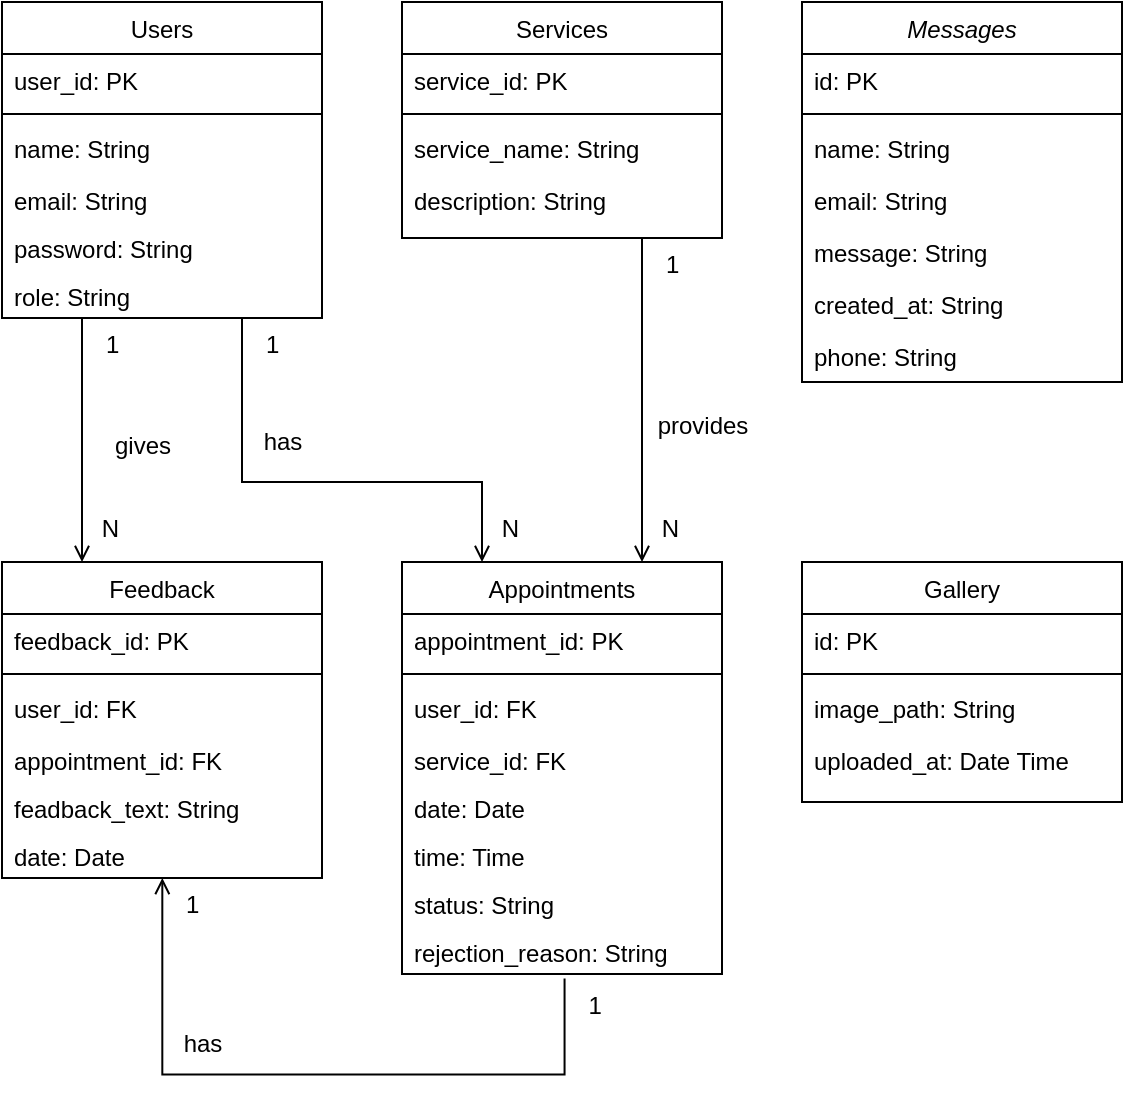 <mxfile version="22.0.2" type="device">
  <diagram id="C5RBs43oDa-KdzZeNtuy" name="Page-1">
    <mxGraphModel dx="758" dy="584" grid="1" gridSize="10" guides="1" tooltips="1" connect="1" arrows="1" fold="1" page="1" pageScale="1" pageWidth="827" pageHeight="1169" math="0" shadow="0">
      <root>
        <mxCell id="WIyWlLk6GJQsqaUBKTNV-0" />
        <mxCell id="WIyWlLk6GJQsqaUBKTNV-1" parent="WIyWlLk6GJQsqaUBKTNV-0" />
        <mxCell id="zkfFHV4jXpPFQw0GAbJ--6" value="Services" style="swimlane;fontStyle=0;align=center;verticalAlign=top;childLayout=stackLayout;horizontal=1;startSize=26;horizontalStack=0;resizeParent=1;resizeLast=0;collapsible=1;marginBottom=0;rounded=0;shadow=0;strokeWidth=1;" parent="WIyWlLk6GJQsqaUBKTNV-1" vertex="1">
          <mxGeometry x="320" y="80" width="160" height="118" as="geometry">
            <mxRectangle x="130" y="380" width="160" height="26" as="alternateBounds" />
          </mxGeometry>
        </mxCell>
        <mxCell id="zkfFHV4jXpPFQw0GAbJ--7" value="service_id: PK" style="text;align=left;verticalAlign=top;spacingLeft=4;spacingRight=4;overflow=hidden;rotatable=0;points=[[0,0.5],[1,0.5]];portConstraint=eastwest;" parent="zkfFHV4jXpPFQw0GAbJ--6" vertex="1">
          <mxGeometry y="26" width="160" height="26" as="geometry" />
        </mxCell>
        <mxCell id="zkfFHV4jXpPFQw0GAbJ--9" value="" style="line;html=1;strokeWidth=1;align=left;verticalAlign=middle;spacingTop=-1;spacingLeft=3;spacingRight=3;rotatable=0;labelPosition=right;points=[];portConstraint=eastwest;" parent="zkfFHV4jXpPFQw0GAbJ--6" vertex="1">
          <mxGeometry y="52" width="160" height="8" as="geometry" />
        </mxCell>
        <mxCell id="zkfFHV4jXpPFQw0GAbJ--11" value="service_name: String" style="text;align=left;verticalAlign=top;spacingLeft=4;spacingRight=4;overflow=hidden;rotatable=0;points=[[0,0.5],[1,0.5]];portConstraint=eastwest;" parent="zkfFHV4jXpPFQw0GAbJ--6" vertex="1">
          <mxGeometry y="60" width="160" height="26" as="geometry" />
        </mxCell>
        <mxCell id="YTxbQPb59vpD0sO6Aa8v-69" value="description: String" style="text;align=left;verticalAlign=top;spacingLeft=4;spacingRight=4;overflow=hidden;rotatable=0;points=[[0,0.5],[1,0.5]];portConstraint=eastwest;" vertex="1" parent="zkfFHV4jXpPFQw0GAbJ--6">
          <mxGeometry y="86" width="160" height="26" as="geometry" />
        </mxCell>
        <mxCell id="YTxbQPb59vpD0sO6Aa8v-52" value="Messages" style="swimlane;fontStyle=2;align=center;verticalAlign=top;childLayout=stackLayout;horizontal=1;startSize=26;horizontalStack=0;resizeParent=1;resizeLast=0;collapsible=1;marginBottom=0;rounded=0;shadow=0;strokeWidth=1;" vertex="1" parent="WIyWlLk6GJQsqaUBKTNV-1">
          <mxGeometry x="520" y="80" width="160" height="190" as="geometry">
            <mxRectangle x="230" y="140" width="160" height="26" as="alternateBounds" />
          </mxGeometry>
        </mxCell>
        <mxCell id="YTxbQPb59vpD0sO6Aa8v-53" value="id: PK" style="text;align=left;verticalAlign=top;spacingLeft=4;spacingRight=4;overflow=hidden;rotatable=0;points=[[0,0.5],[1,0.5]];portConstraint=eastwest;" vertex="1" parent="YTxbQPb59vpD0sO6Aa8v-52">
          <mxGeometry y="26" width="160" height="26" as="geometry" />
        </mxCell>
        <mxCell id="YTxbQPb59vpD0sO6Aa8v-56" value="" style="line;html=1;strokeWidth=1;align=left;verticalAlign=middle;spacingTop=-1;spacingLeft=3;spacingRight=3;rotatable=0;labelPosition=right;points=[];portConstraint=eastwest;" vertex="1" parent="YTxbQPb59vpD0sO6Aa8v-52">
          <mxGeometry y="52" width="160" height="8" as="geometry" />
        </mxCell>
        <mxCell id="YTxbQPb59vpD0sO6Aa8v-57" value="name: String" style="text;align=left;verticalAlign=top;spacingLeft=4;spacingRight=4;overflow=hidden;rotatable=0;points=[[0,0.5],[1,0.5]];portConstraint=eastwest;" vertex="1" parent="YTxbQPb59vpD0sO6Aa8v-52">
          <mxGeometry y="60" width="160" height="26" as="geometry" />
        </mxCell>
        <mxCell id="YTxbQPb59vpD0sO6Aa8v-58" value="email: String" style="text;align=left;verticalAlign=top;spacingLeft=4;spacingRight=4;overflow=hidden;rotatable=0;points=[[0,0.5],[1,0.5]];portConstraint=eastwest;" vertex="1" parent="YTxbQPb59vpD0sO6Aa8v-52">
          <mxGeometry y="86" width="160" height="26" as="geometry" />
        </mxCell>
        <mxCell id="YTxbQPb59vpD0sO6Aa8v-59" value="message: String" style="text;align=left;verticalAlign=top;spacingLeft=4;spacingRight=4;overflow=hidden;rotatable=0;points=[[0,0.5],[1,0.5]];portConstraint=eastwest;" vertex="1" parent="YTxbQPb59vpD0sO6Aa8v-52">
          <mxGeometry y="112" width="160" height="26" as="geometry" />
        </mxCell>
        <mxCell id="YTxbQPb59vpD0sO6Aa8v-61" value="created_at: String" style="text;align=left;verticalAlign=top;spacingLeft=4;spacingRight=4;overflow=hidden;rotatable=0;points=[[0,0.5],[1,0.5]];portConstraint=eastwest;" vertex="1" parent="YTxbQPb59vpD0sO6Aa8v-52">
          <mxGeometry y="138" width="160" height="26" as="geometry" />
        </mxCell>
        <mxCell id="YTxbQPb59vpD0sO6Aa8v-60" value="phone: String" style="text;align=left;verticalAlign=top;spacingLeft=4;spacingRight=4;overflow=hidden;rotatable=0;points=[[0,0.5],[1,0.5]];portConstraint=eastwest;" vertex="1" parent="YTxbQPb59vpD0sO6Aa8v-52">
          <mxGeometry y="164" width="160" height="26" as="geometry" />
        </mxCell>
        <mxCell id="YTxbQPb59vpD0sO6Aa8v-62" value="Gallery" style="swimlane;fontStyle=0;align=center;verticalAlign=top;childLayout=stackLayout;horizontal=1;startSize=26;horizontalStack=0;resizeParent=1;resizeLast=0;collapsible=1;marginBottom=0;rounded=0;shadow=0;strokeWidth=1;" vertex="1" parent="WIyWlLk6GJQsqaUBKTNV-1">
          <mxGeometry x="520" y="360" width="160" height="120" as="geometry">
            <mxRectangle x="130" y="380" width="160" height="26" as="alternateBounds" />
          </mxGeometry>
        </mxCell>
        <mxCell id="YTxbQPb59vpD0sO6Aa8v-63" value="id: PK" style="text;align=left;verticalAlign=top;spacingLeft=4;spacingRight=4;overflow=hidden;rotatable=0;points=[[0,0.5],[1,0.5]];portConstraint=eastwest;" vertex="1" parent="YTxbQPb59vpD0sO6Aa8v-62">
          <mxGeometry y="26" width="160" height="26" as="geometry" />
        </mxCell>
        <mxCell id="YTxbQPb59vpD0sO6Aa8v-65" value="" style="line;html=1;strokeWidth=1;align=left;verticalAlign=middle;spacingTop=-1;spacingLeft=3;spacingRight=3;rotatable=0;labelPosition=right;points=[];portConstraint=eastwest;" vertex="1" parent="YTxbQPb59vpD0sO6Aa8v-62">
          <mxGeometry y="52" width="160" height="8" as="geometry" />
        </mxCell>
        <mxCell id="YTxbQPb59vpD0sO6Aa8v-67" value="image_path: String" style="text;align=left;verticalAlign=top;spacingLeft=4;spacingRight=4;overflow=hidden;rotatable=0;points=[[0,0.5],[1,0.5]];portConstraint=eastwest;" vertex="1" parent="YTxbQPb59vpD0sO6Aa8v-62">
          <mxGeometry y="60" width="160" height="26" as="geometry" />
        </mxCell>
        <mxCell id="YTxbQPb59vpD0sO6Aa8v-68" value="uploaded_at: Date Time" style="text;align=left;verticalAlign=top;spacingLeft=4;spacingRight=4;overflow=hidden;rotatable=0;points=[[0,0.5],[1,0.5]];portConstraint=eastwest;" vertex="1" parent="YTxbQPb59vpD0sO6Aa8v-62">
          <mxGeometry y="86" width="160" height="26" as="geometry" />
        </mxCell>
        <mxCell id="YTxbQPb59vpD0sO6Aa8v-77" value="Users" style="swimlane;fontStyle=0;align=center;verticalAlign=top;childLayout=stackLayout;horizontal=1;startSize=26;horizontalStack=0;resizeParent=1;resizeLast=0;collapsible=1;marginBottom=0;rounded=0;shadow=0;strokeWidth=1;" vertex="1" parent="WIyWlLk6GJQsqaUBKTNV-1">
          <mxGeometry x="120" y="80" width="160" height="158" as="geometry">
            <mxRectangle x="130" y="380" width="160" height="26" as="alternateBounds" />
          </mxGeometry>
        </mxCell>
        <mxCell id="YTxbQPb59vpD0sO6Aa8v-78" value="user_id: PK" style="text;align=left;verticalAlign=top;spacingLeft=4;spacingRight=4;overflow=hidden;rotatable=0;points=[[0,0.5],[1,0.5]];portConstraint=eastwest;" vertex="1" parent="YTxbQPb59vpD0sO6Aa8v-77">
          <mxGeometry y="26" width="160" height="26" as="geometry" />
        </mxCell>
        <mxCell id="YTxbQPb59vpD0sO6Aa8v-79" value="" style="line;html=1;strokeWidth=1;align=left;verticalAlign=middle;spacingTop=-1;spacingLeft=3;spacingRight=3;rotatable=0;labelPosition=right;points=[];portConstraint=eastwest;" vertex="1" parent="YTxbQPb59vpD0sO6Aa8v-77">
          <mxGeometry y="52" width="160" height="8" as="geometry" />
        </mxCell>
        <mxCell id="YTxbQPb59vpD0sO6Aa8v-80" value="name: String" style="text;align=left;verticalAlign=top;spacingLeft=4;spacingRight=4;overflow=hidden;rotatable=0;points=[[0,0.5],[1,0.5]];portConstraint=eastwest;" vertex="1" parent="YTxbQPb59vpD0sO6Aa8v-77">
          <mxGeometry y="60" width="160" height="26" as="geometry" />
        </mxCell>
        <mxCell id="YTxbQPb59vpD0sO6Aa8v-81" value="email: String" style="text;align=left;verticalAlign=top;spacingLeft=4;spacingRight=4;overflow=hidden;rotatable=0;points=[[0,0.5],[1,0.5]];portConstraint=eastwest;" vertex="1" parent="YTxbQPb59vpD0sO6Aa8v-77">
          <mxGeometry y="86" width="160" height="24" as="geometry" />
        </mxCell>
        <mxCell id="YTxbQPb59vpD0sO6Aa8v-82" value="password: String" style="text;align=left;verticalAlign=top;spacingLeft=4;spacingRight=4;overflow=hidden;rotatable=0;points=[[0,0.5],[1,0.5]];portConstraint=eastwest;" vertex="1" parent="YTxbQPb59vpD0sO6Aa8v-77">
          <mxGeometry y="110" width="160" height="24" as="geometry" />
        </mxCell>
        <mxCell id="YTxbQPb59vpD0sO6Aa8v-83" value="role: String" style="text;align=left;verticalAlign=top;spacingLeft=4;spacingRight=4;overflow=hidden;rotatable=0;points=[[0,0.5],[1,0.5]];portConstraint=eastwest;" vertex="1" parent="YTxbQPb59vpD0sO6Aa8v-77">
          <mxGeometry y="134" width="160" height="24" as="geometry" />
        </mxCell>
        <mxCell id="YTxbQPb59vpD0sO6Aa8v-84" value="Appointments" style="swimlane;fontStyle=0;align=center;verticalAlign=top;childLayout=stackLayout;horizontal=1;startSize=26;horizontalStack=0;resizeParent=1;resizeLast=0;collapsible=1;marginBottom=0;rounded=0;shadow=0;strokeWidth=1;" vertex="1" parent="WIyWlLk6GJQsqaUBKTNV-1">
          <mxGeometry x="320" y="360" width="160" height="206" as="geometry">
            <mxRectangle x="130" y="380" width="160" height="26" as="alternateBounds" />
          </mxGeometry>
        </mxCell>
        <mxCell id="YTxbQPb59vpD0sO6Aa8v-85" value="appointment_id: PK" style="text;align=left;verticalAlign=top;spacingLeft=4;spacingRight=4;overflow=hidden;rotatable=0;points=[[0,0.5],[1,0.5]];portConstraint=eastwest;" vertex="1" parent="YTxbQPb59vpD0sO6Aa8v-84">
          <mxGeometry y="26" width="160" height="26" as="geometry" />
        </mxCell>
        <mxCell id="YTxbQPb59vpD0sO6Aa8v-86" value="" style="line;html=1;strokeWidth=1;align=left;verticalAlign=middle;spacingTop=-1;spacingLeft=3;spacingRight=3;rotatable=0;labelPosition=right;points=[];portConstraint=eastwest;" vertex="1" parent="YTxbQPb59vpD0sO6Aa8v-84">
          <mxGeometry y="52" width="160" height="8" as="geometry" />
        </mxCell>
        <mxCell id="YTxbQPb59vpD0sO6Aa8v-87" value="user_id: FK" style="text;align=left;verticalAlign=top;spacingLeft=4;spacingRight=4;overflow=hidden;rotatable=0;points=[[0,0.5],[1,0.5]];portConstraint=eastwest;" vertex="1" parent="YTxbQPb59vpD0sO6Aa8v-84">
          <mxGeometry y="60" width="160" height="26" as="geometry" />
        </mxCell>
        <mxCell id="YTxbQPb59vpD0sO6Aa8v-88" value="service_id: FK" style="text;align=left;verticalAlign=top;spacingLeft=4;spacingRight=4;overflow=hidden;rotatable=0;points=[[0,0.5],[1,0.5]];portConstraint=eastwest;" vertex="1" parent="YTxbQPb59vpD0sO6Aa8v-84">
          <mxGeometry y="86" width="160" height="24" as="geometry" />
        </mxCell>
        <mxCell id="YTxbQPb59vpD0sO6Aa8v-89" value="date: Date" style="text;align=left;verticalAlign=top;spacingLeft=4;spacingRight=4;overflow=hidden;rotatable=0;points=[[0,0.5],[1,0.5]];portConstraint=eastwest;" vertex="1" parent="YTxbQPb59vpD0sO6Aa8v-84">
          <mxGeometry y="110" width="160" height="24" as="geometry" />
        </mxCell>
        <mxCell id="YTxbQPb59vpD0sO6Aa8v-90" value="time: Time" style="text;align=left;verticalAlign=top;spacingLeft=4;spacingRight=4;overflow=hidden;rotatable=0;points=[[0,0.5],[1,0.5]];portConstraint=eastwest;" vertex="1" parent="YTxbQPb59vpD0sO6Aa8v-84">
          <mxGeometry y="134" width="160" height="24" as="geometry" />
        </mxCell>
        <mxCell id="YTxbQPb59vpD0sO6Aa8v-92" value="status: String" style="text;align=left;verticalAlign=top;spacingLeft=4;spacingRight=4;overflow=hidden;rotatable=0;points=[[0,0.5],[1,0.5]];portConstraint=eastwest;" vertex="1" parent="YTxbQPb59vpD0sO6Aa8v-84">
          <mxGeometry y="158" width="160" height="24" as="geometry" />
        </mxCell>
        <mxCell id="YTxbQPb59vpD0sO6Aa8v-91" value="rejection_reason: String" style="text;align=left;verticalAlign=top;spacingLeft=4;spacingRight=4;overflow=hidden;rotatable=0;points=[[0,0.5],[1,0.5]];portConstraint=eastwest;" vertex="1" parent="YTxbQPb59vpD0sO6Aa8v-84">
          <mxGeometry y="182" width="160" height="24" as="geometry" />
        </mxCell>
        <mxCell id="YTxbQPb59vpD0sO6Aa8v-102" value="Feedback" style="swimlane;fontStyle=0;align=center;verticalAlign=top;childLayout=stackLayout;horizontal=1;startSize=26;horizontalStack=0;resizeParent=1;resizeLast=0;collapsible=1;marginBottom=0;rounded=0;shadow=0;strokeWidth=1;" vertex="1" parent="WIyWlLk6GJQsqaUBKTNV-1">
          <mxGeometry x="120" y="360" width="160" height="158" as="geometry">
            <mxRectangle x="130" y="380" width="160" height="26" as="alternateBounds" />
          </mxGeometry>
        </mxCell>
        <mxCell id="YTxbQPb59vpD0sO6Aa8v-103" value="feedback_id: PK" style="text;align=left;verticalAlign=top;spacingLeft=4;spacingRight=4;overflow=hidden;rotatable=0;points=[[0,0.5],[1,0.5]];portConstraint=eastwest;" vertex="1" parent="YTxbQPb59vpD0sO6Aa8v-102">
          <mxGeometry y="26" width="160" height="26" as="geometry" />
        </mxCell>
        <mxCell id="YTxbQPb59vpD0sO6Aa8v-104" value="" style="line;html=1;strokeWidth=1;align=left;verticalAlign=middle;spacingTop=-1;spacingLeft=3;spacingRight=3;rotatable=0;labelPosition=right;points=[];portConstraint=eastwest;" vertex="1" parent="YTxbQPb59vpD0sO6Aa8v-102">
          <mxGeometry y="52" width="160" height="8" as="geometry" />
        </mxCell>
        <mxCell id="YTxbQPb59vpD0sO6Aa8v-105" value="user_id: FK" style="text;align=left;verticalAlign=top;spacingLeft=4;spacingRight=4;overflow=hidden;rotatable=0;points=[[0,0.5],[1,0.5]];portConstraint=eastwest;" vertex="1" parent="YTxbQPb59vpD0sO6Aa8v-102">
          <mxGeometry y="60" width="160" height="26" as="geometry" />
        </mxCell>
        <mxCell id="YTxbQPb59vpD0sO6Aa8v-106" value="appointment_id: FK" style="text;align=left;verticalAlign=top;spacingLeft=4;spacingRight=4;overflow=hidden;rotatable=0;points=[[0,0.5],[1,0.5]];portConstraint=eastwest;" vertex="1" parent="YTxbQPb59vpD0sO6Aa8v-102">
          <mxGeometry y="86" width="160" height="24" as="geometry" />
        </mxCell>
        <mxCell id="YTxbQPb59vpD0sO6Aa8v-107" value="feadback_text: String" style="text;align=left;verticalAlign=top;spacingLeft=4;spacingRight=4;overflow=hidden;rotatable=0;points=[[0,0.5],[1,0.5]];portConstraint=eastwest;" vertex="1" parent="YTxbQPb59vpD0sO6Aa8v-102">
          <mxGeometry y="110" width="160" height="24" as="geometry" />
        </mxCell>
        <mxCell id="YTxbQPb59vpD0sO6Aa8v-108" value="date: Date" style="text;align=left;verticalAlign=top;spacingLeft=4;spacingRight=4;overflow=hidden;rotatable=0;points=[[0,0.5],[1,0.5]];portConstraint=eastwest;" vertex="1" parent="YTxbQPb59vpD0sO6Aa8v-102">
          <mxGeometry y="134" width="160" height="24" as="geometry" />
        </mxCell>
        <mxCell id="YTxbQPb59vpD0sO6Aa8v-113" value="" style="endArrow=open;shadow=0;strokeWidth=1;rounded=0;endFill=1;edgeStyle=elbowEdgeStyle;elbow=vertical;exitX=0.5;exitY=1;exitDx=0;exitDy=0;" edge="1" parent="WIyWlLk6GJQsqaUBKTNV-1">
          <mxGeometry x="0.5" y="41" relative="1" as="geometry">
            <mxPoint x="440" y="198" as="sourcePoint" />
            <mxPoint x="440" y="360" as="targetPoint" />
            <mxPoint x="-40" y="32" as="offset" />
            <Array as="points">
              <mxPoint x="450" y="270" />
            </Array>
          </mxGeometry>
        </mxCell>
        <mxCell id="YTxbQPb59vpD0sO6Aa8v-114" value="1" style="resizable=0;align=left;verticalAlign=bottom;labelBackgroundColor=none;fontSize=12;" connectable="0" vertex="1" parent="YTxbQPb59vpD0sO6Aa8v-113">
          <mxGeometry x="-1" relative="1" as="geometry">
            <mxPoint x="10" y="22" as="offset" />
          </mxGeometry>
        </mxCell>
        <mxCell id="YTxbQPb59vpD0sO6Aa8v-115" value="N" style="resizable=0;align=right;verticalAlign=bottom;labelBackgroundColor=none;fontSize=12;" connectable="0" vertex="1" parent="YTxbQPb59vpD0sO6Aa8v-113">
          <mxGeometry x="1" relative="1" as="geometry">
            <mxPoint x="20" y="-8" as="offset" />
          </mxGeometry>
        </mxCell>
        <mxCell id="YTxbQPb59vpD0sO6Aa8v-116" value="provides" style="text;html=1;resizable=0;points=[];;align=center;verticalAlign=middle;labelBackgroundColor=none;rounded=0;shadow=0;strokeWidth=1;fontSize=12;" vertex="1" connectable="0" parent="YTxbQPb59vpD0sO6Aa8v-113">
          <mxGeometry x="0.5" y="49" relative="1" as="geometry">
            <mxPoint x="-19" y="-28" as="offset" />
          </mxGeometry>
        </mxCell>
        <mxCell id="YTxbQPb59vpD0sO6Aa8v-121" value="" style="endArrow=open;shadow=0;strokeWidth=1;rounded=0;endFill=1;edgeStyle=elbowEdgeStyle;elbow=vertical;" edge="1" parent="WIyWlLk6GJQsqaUBKTNV-1">
          <mxGeometry x="0.5" y="41" relative="1" as="geometry">
            <mxPoint x="160" y="238.0" as="sourcePoint" />
            <mxPoint x="160" y="360" as="targetPoint" />
            <mxPoint x="-40" y="32" as="offset" />
          </mxGeometry>
        </mxCell>
        <mxCell id="YTxbQPb59vpD0sO6Aa8v-122" value="1" style="resizable=0;align=left;verticalAlign=bottom;labelBackgroundColor=none;fontSize=12;" connectable="0" vertex="1" parent="YTxbQPb59vpD0sO6Aa8v-121">
          <mxGeometry x="-1" relative="1" as="geometry">
            <mxPoint x="10" y="22" as="offset" />
          </mxGeometry>
        </mxCell>
        <mxCell id="YTxbQPb59vpD0sO6Aa8v-123" value="N" style="resizable=0;align=right;verticalAlign=bottom;labelBackgroundColor=none;fontSize=12;" connectable="0" vertex="1" parent="YTxbQPb59vpD0sO6Aa8v-121">
          <mxGeometry x="1" relative="1" as="geometry">
            <mxPoint x="20" y="-8" as="offset" />
          </mxGeometry>
        </mxCell>
        <mxCell id="YTxbQPb59vpD0sO6Aa8v-124" value="gives" style="text;html=1;resizable=0;points=[];;align=center;verticalAlign=middle;labelBackgroundColor=none;rounded=0;shadow=0;strokeWidth=1;fontSize=12;" vertex="1" connectable="0" parent="YTxbQPb59vpD0sO6Aa8v-121">
          <mxGeometry x="0.5" y="49" relative="1" as="geometry">
            <mxPoint x="-19" y="-28" as="offset" />
          </mxGeometry>
        </mxCell>
        <mxCell id="YTxbQPb59vpD0sO6Aa8v-129" value="" style="endArrow=open;shadow=0;strokeWidth=1;rounded=0;endFill=1;edgeStyle=elbowEdgeStyle;elbow=vertical;entryX=0.25;entryY=0;entryDx=0;entryDy=0;" edge="1" parent="WIyWlLk6GJQsqaUBKTNV-1" target="YTxbQPb59vpD0sO6Aa8v-84">
          <mxGeometry x="0.5" y="41" relative="1" as="geometry">
            <mxPoint x="240" y="238.0" as="sourcePoint" />
            <mxPoint x="240" y="360" as="targetPoint" />
            <mxPoint x="-40" y="32" as="offset" />
            <Array as="points">
              <mxPoint x="300" y="320" />
            </Array>
          </mxGeometry>
        </mxCell>
        <mxCell id="YTxbQPb59vpD0sO6Aa8v-130" value="1" style="resizable=0;align=left;verticalAlign=bottom;labelBackgroundColor=none;fontSize=12;" connectable="0" vertex="1" parent="YTxbQPb59vpD0sO6Aa8v-129">
          <mxGeometry x="-1" relative="1" as="geometry">
            <mxPoint x="10" y="22" as="offset" />
          </mxGeometry>
        </mxCell>
        <mxCell id="YTxbQPb59vpD0sO6Aa8v-131" value="N" style="resizable=0;align=right;verticalAlign=bottom;labelBackgroundColor=none;fontSize=12;" connectable="0" vertex="1" parent="YTxbQPb59vpD0sO6Aa8v-129">
          <mxGeometry x="1" relative="1" as="geometry">
            <mxPoint x="20" y="-8" as="offset" />
          </mxGeometry>
        </mxCell>
        <mxCell id="YTxbQPb59vpD0sO6Aa8v-132" value="has" style="text;html=1;resizable=0;points=[];;align=center;verticalAlign=middle;labelBackgroundColor=none;rounded=0;shadow=0;strokeWidth=1;fontSize=12;" vertex="1" connectable="0" parent="YTxbQPb59vpD0sO6Aa8v-129">
          <mxGeometry x="0.5" y="49" relative="1" as="geometry">
            <mxPoint x="-80" y="29" as="offset" />
          </mxGeometry>
        </mxCell>
        <mxCell id="YTxbQPb59vpD0sO6Aa8v-133" value="" style="endArrow=open;shadow=0;strokeWidth=1;rounded=0;endFill=1;edgeStyle=elbowEdgeStyle;elbow=vertical;entryX=0.501;entryY=1.155;entryDx=0;entryDy=0;entryPerimeter=0;exitX=0.508;exitY=1.25;exitDx=0;exitDy=0;exitPerimeter=0;" edge="1" parent="WIyWlLk6GJQsqaUBKTNV-1">
          <mxGeometry x="0.5" y="41" relative="1" as="geometry">
            <mxPoint x="401.28" y="568.28" as="sourcePoint" />
            <mxPoint x="200.16" y="518" as="targetPoint" />
            <mxPoint x="-40" y="32" as="offset" />
            <Array as="points">
              <mxPoint x="280" y="616.28" />
            </Array>
          </mxGeometry>
        </mxCell>
        <mxCell id="YTxbQPb59vpD0sO6Aa8v-134" value="1" style="resizable=0;align=left;verticalAlign=bottom;labelBackgroundColor=none;fontSize=12;" connectable="0" vertex="1" parent="YTxbQPb59vpD0sO6Aa8v-133">
          <mxGeometry x="-1" relative="1" as="geometry">
            <mxPoint x="10" y="22" as="offset" />
          </mxGeometry>
        </mxCell>
        <mxCell id="YTxbQPb59vpD0sO6Aa8v-135" value="1" style="resizable=0;align=right;verticalAlign=bottom;labelBackgroundColor=none;fontSize=12;" connectable="0" vertex="1" parent="YTxbQPb59vpD0sO6Aa8v-133">
          <mxGeometry x="1" relative="1" as="geometry">
            <mxPoint x="20" y="22" as="offset" />
          </mxGeometry>
        </mxCell>
        <mxCell id="YTxbQPb59vpD0sO6Aa8v-136" value="has" style="text;html=1;resizable=0;points=[];;align=center;verticalAlign=middle;labelBackgroundColor=none;rounded=0;shadow=0;strokeWidth=1;fontSize=12;" vertex="1" connectable="0" parent="YTxbQPb59vpD0sO6Aa8v-133">
          <mxGeometry x="0.5" y="49" relative="1" as="geometry">
            <mxPoint x="69" y="-4" as="offset" />
          </mxGeometry>
        </mxCell>
      </root>
    </mxGraphModel>
  </diagram>
</mxfile>
